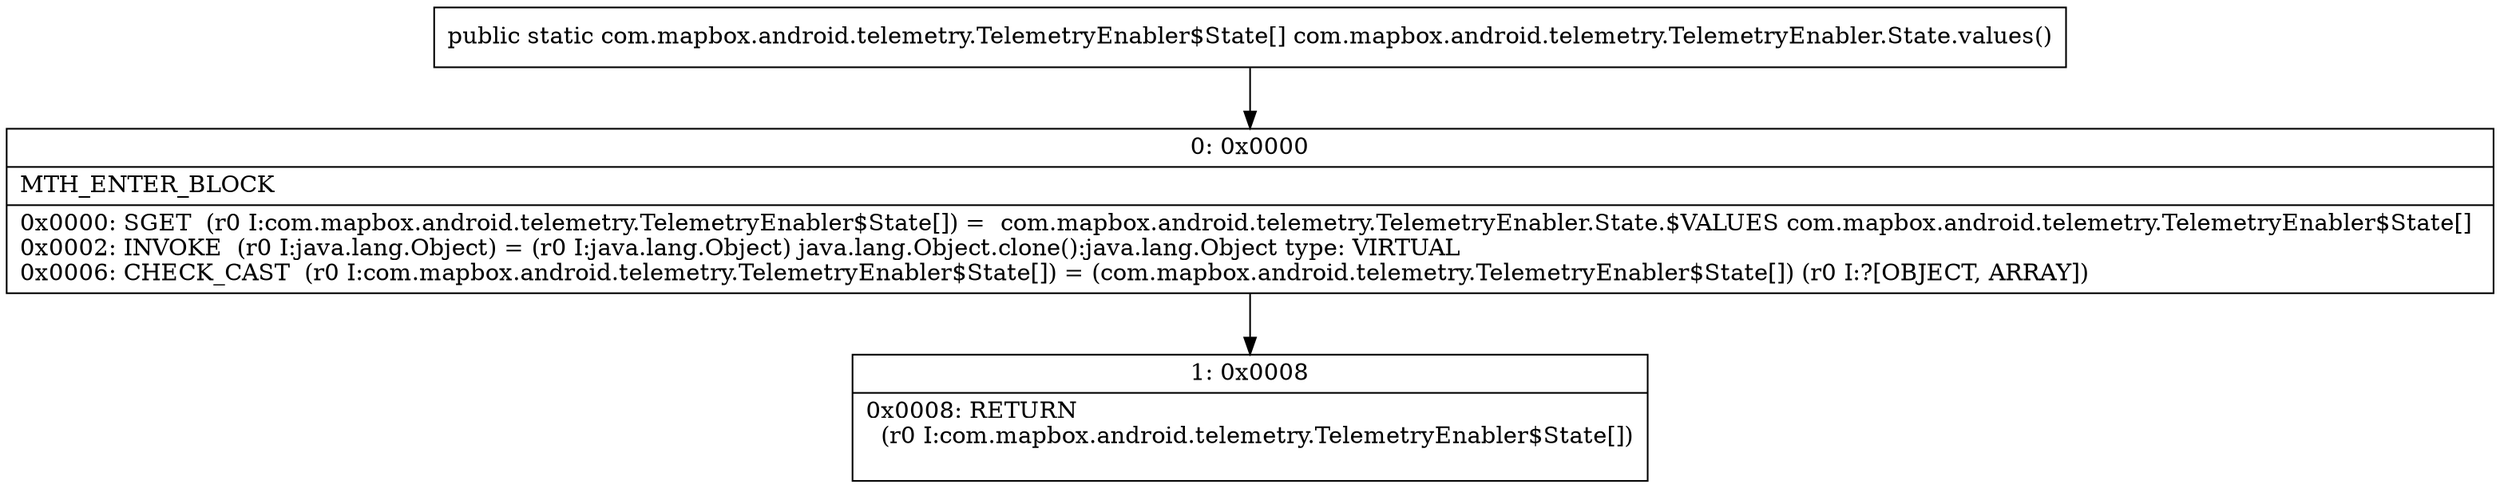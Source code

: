 digraph "CFG forcom.mapbox.android.telemetry.TelemetryEnabler.State.values()[Lcom\/mapbox\/android\/telemetry\/TelemetryEnabler$State;" {
Node_0 [shape=record,label="{0\:\ 0x0000|MTH_ENTER_BLOCK\l|0x0000: SGET  (r0 I:com.mapbox.android.telemetry.TelemetryEnabler$State[]) =  com.mapbox.android.telemetry.TelemetryEnabler.State.$VALUES com.mapbox.android.telemetry.TelemetryEnabler$State[] \l0x0002: INVOKE  (r0 I:java.lang.Object) = (r0 I:java.lang.Object) java.lang.Object.clone():java.lang.Object type: VIRTUAL \l0x0006: CHECK_CAST  (r0 I:com.mapbox.android.telemetry.TelemetryEnabler$State[]) = (com.mapbox.android.telemetry.TelemetryEnabler$State[]) (r0 I:?[OBJECT, ARRAY]) \l}"];
Node_1 [shape=record,label="{1\:\ 0x0008|0x0008: RETURN  \l  (r0 I:com.mapbox.android.telemetry.TelemetryEnabler$State[])\l \l}"];
MethodNode[shape=record,label="{public static com.mapbox.android.telemetry.TelemetryEnabler$State[] com.mapbox.android.telemetry.TelemetryEnabler.State.values() }"];
MethodNode -> Node_0;
Node_0 -> Node_1;
}

